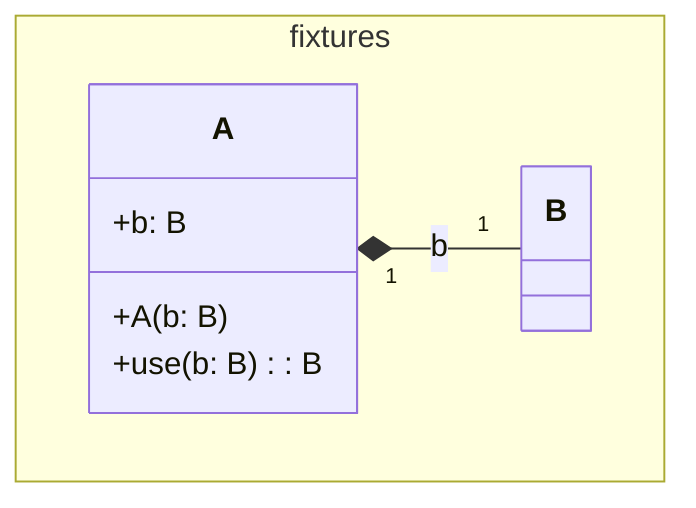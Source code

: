 classDiagram
  namespace fixtures {
    class B {
    }
    class A {
      +b: B
      +A(b: B)
      +use(b: B): B
    }
  }
  A "1" *-- "1" B : b